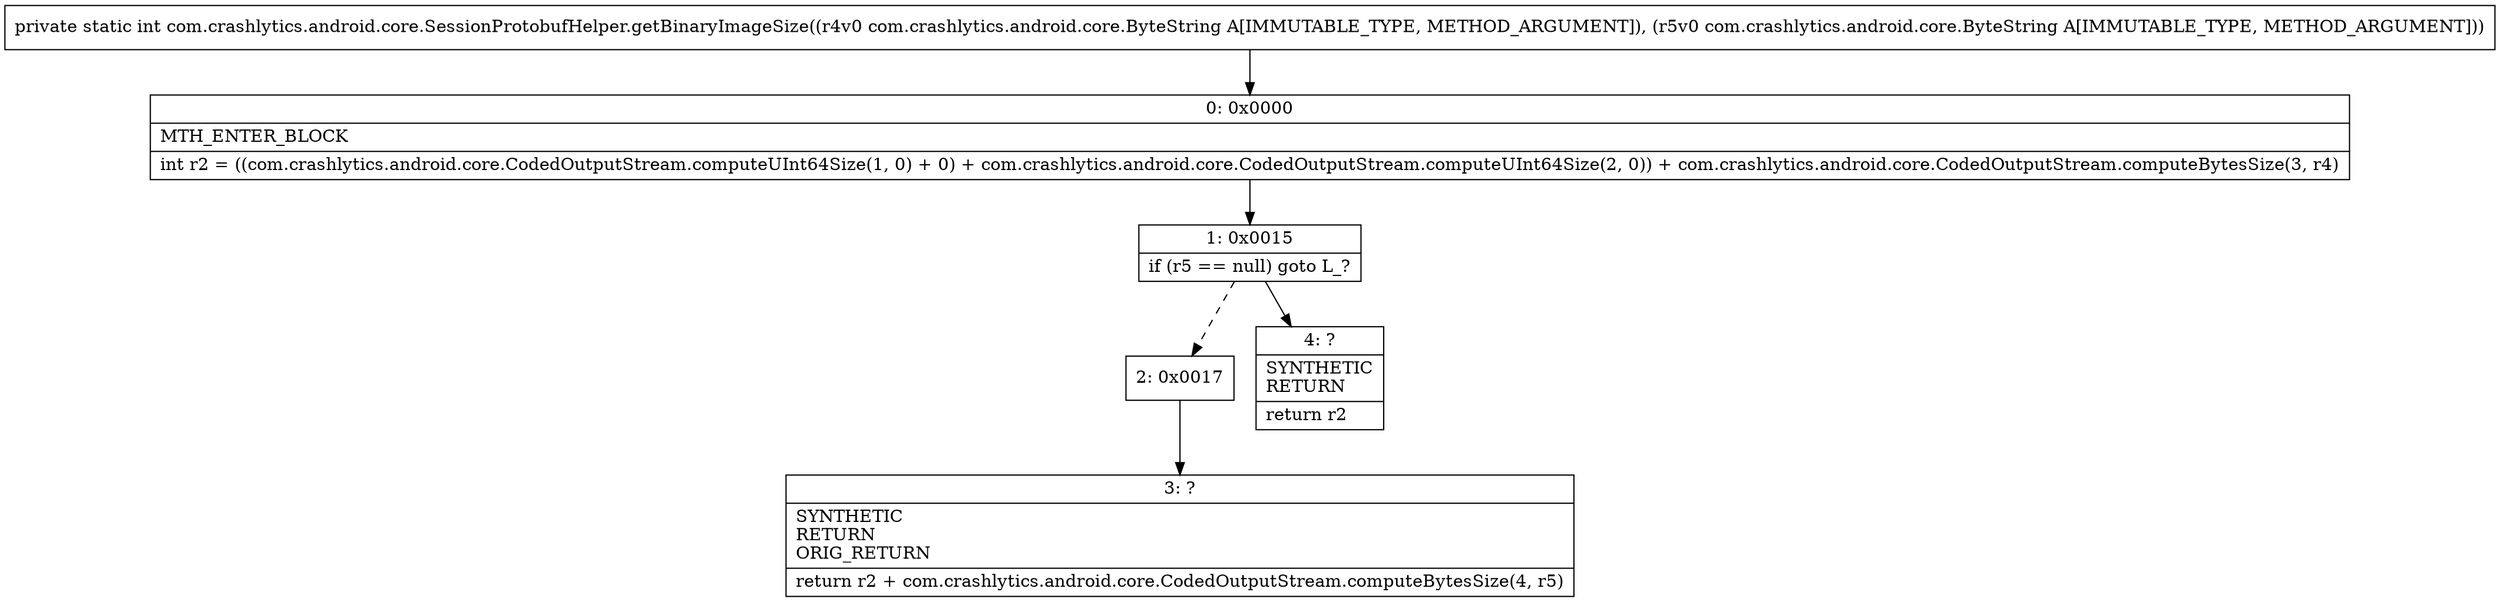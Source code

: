 digraph "CFG forcom.crashlytics.android.core.SessionProtobufHelper.getBinaryImageSize(Lcom\/crashlytics\/android\/core\/ByteString;Lcom\/crashlytics\/android\/core\/ByteString;)I" {
Node_0 [shape=record,label="{0\:\ 0x0000|MTH_ENTER_BLOCK\l|int r2 = ((com.crashlytics.android.core.CodedOutputStream.computeUInt64Size(1, 0) + 0) + com.crashlytics.android.core.CodedOutputStream.computeUInt64Size(2, 0)) + com.crashlytics.android.core.CodedOutputStream.computeBytesSize(3, r4)\l}"];
Node_1 [shape=record,label="{1\:\ 0x0015|if (r5 == null) goto L_?\l}"];
Node_2 [shape=record,label="{2\:\ 0x0017}"];
Node_3 [shape=record,label="{3\:\ ?|SYNTHETIC\lRETURN\lORIG_RETURN\l|return r2 + com.crashlytics.android.core.CodedOutputStream.computeBytesSize(4, r5)\l}"];
Node_4 [shape=record,label="{4\:\ ?|SYNTHETIC\lRETURN\l|return r2\l}"];
MethodNode[shape=record,label="{private static int com.crashlytics.android.core.SessionProtobufHelper.getBinaryImageSize((r4v0 com.crashlytics.android.core.ByteString A[IMMUTABLE_TYPE, METHOD_ARGUMENT]), (r5v0 com.crashlytics.android.core.ByteString A[IMMUTABLE_TYPE, METHOD_ARGUMENT])) }"];
MethodNode -> Node_0;
Node_0 -> Node_1;
Node_1 -> Node_2[style=dashed];
Node_1 -> Node_4;
Node_2 -> Node_3;
}

